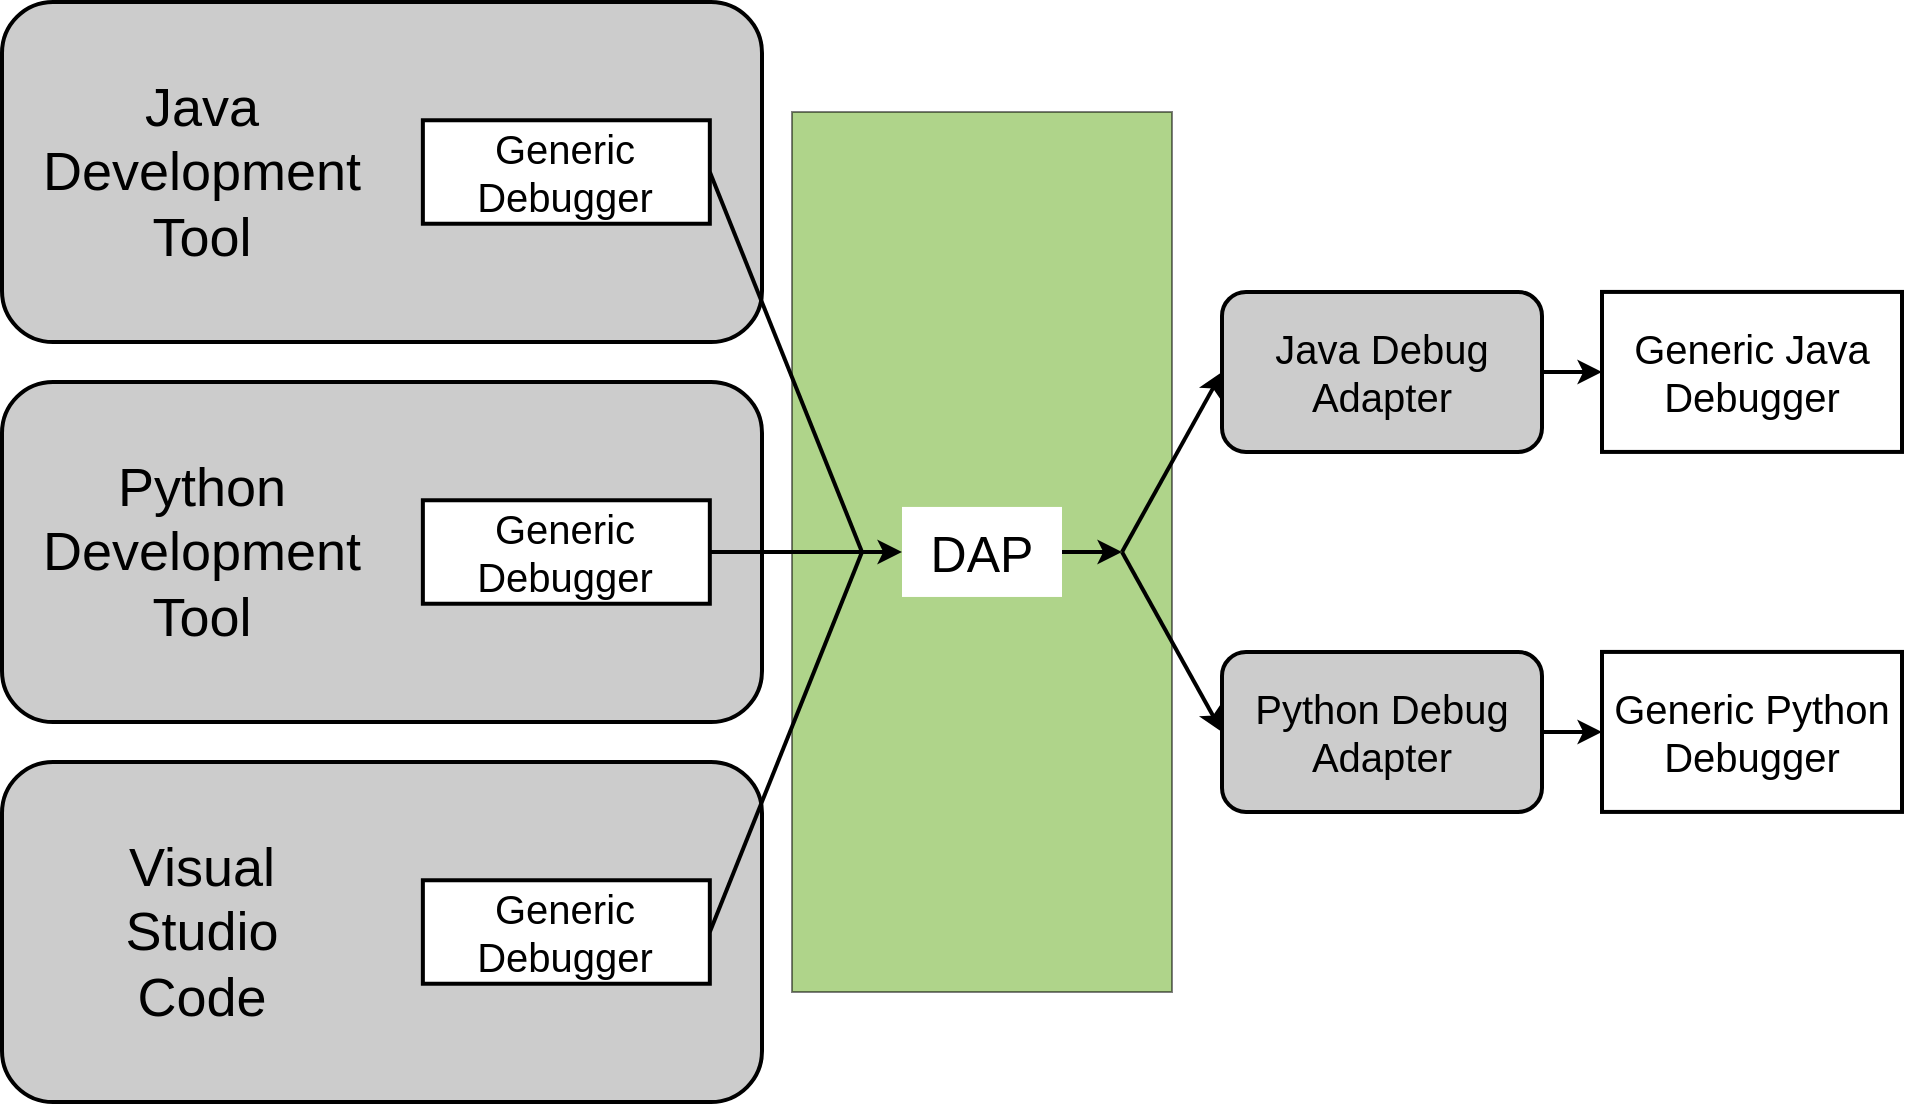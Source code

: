 <mxfile version="21.4.0" type="embed">
    <diagram id="SgoCRJlDQVXVclui49dq" name="Page-1">
        <mxGraphModel dx="435" dy="520" grid="1" gridSize="10" guides="1" tooltips="1" connect="1" arrows="1" fold="1" page="1" pageScale="1" pageWidth="850" pageHeight="1100" background="#ffffff" math="0" shadow="0">
            <root>
                <mxCell id="0"/>
                <mxCell id="1" parent="0"/>
                <mxCell id="77" value="" style="rounded=0;whiteSpace=wrap;html=1;fillColor=#60A917;opacity=50;" vertex="1" parent="1">
                    <mxGeometry x="435" y="125" width="190" height="440" as="geometry"/>
                </mxCell>
                <mxCell id="40" value="" style="group" parent="1" vertex="1" connectable="0">
                    <mxGeometry x="40" y="260" width="380" height="170" as="geometry"/>
                </mxCell>
                <mxCell id="41" value="" style="rounded=1;whiteSpace=wrap;html=1;strokeColor=#000000;fillColor=#CCCCCC;fontColor=#000000;strokeWidth=2;fontSize=17;align=left;" parent="40" vertex="1">
                    <mxGeometry width="380" height="170" as="geometry"/>
                </mxCell>
                <mxCell id="42" value="&lt;font style=&quot;font-size: 27px;&quot; color=&quot;#000000&quot;&gt;Python Development Tool&lt;/font&gt;" style="text;html=1;strokeColor=none;fillColor=none;align=center;verticalAlign=middle;whiteSpace=wrap;rounded=0;" parent="40" vertex="1">
                    <mxGeometry x="38.261" y="33.261" width="124.349" height="103.478" as="geometry"/>
                </mxCell>
                <mxCell id="43" value="&lt;span style=&quot;font-size: 20px;&quot;&gt;Generic Debugger&lt;/span&gt;" style="rounded=0;whiteSpace=wrap;html=1;strokeColor=#000000;fillColor=#FFFFFF;strokeWidth=2;fontColor=#000000;" parent="40" vertex="1">
                    <mxGeometry x="210.436" y="59.13" width="143.479" height="51.739" as="geometry"/>
                </mxCell>
                <mxCell id="50" value="&lt;font style=&quot;font-size: 20px;&quot;&gt;Generic Java Debugger&lt;/font&gt;" style="rounded=0;whiteSpace=wrap;html=1;strokeColor=#000000;fillColor=#FFFFFF;strokeWidth=2;fontColor=#000000;" parent="1" vertex="1">
                    <mxGeometry x="840" y="214.96" width="150" height="80" as="geometry"/>
                </mxCell>
                <mxCell id="51" value="&lt;font style=&quot;font-size: 20px;&quot;&gt;Generic Python Debugger&lt;br&gt;&lt;/font&gt;" style="rounded=0;whiteSpace=wrap;html=1;strokeColor=#000000;fillColor=#FFFFFF;strokeWidth=2;fontColor=#000000;" parent="1" vertex="1">
                    <mxGeometry x="840" y="394.96" width="150" height="80" as="geometry"/>
                </mxCell>
                <mxCell id="39" value="" style="group" parent="1" vertex="1" connectable="0">
                    <mxGeometry x="40" y="70" width="380" height="170" as="geometry"/>
                </mxCell>
                <mxCell id="36" value="" style="rounded=1;whiteSpace=wrap;html=1;strokeColor=#000000;fillColor=#CCCCCC;fontColor=#000000;strokeWidth=2;fontSize=17;align=left;" parent="39" vertex="1">
                    <mxGeometry width="380" height="170" as="geometry"/>
                </mxCell>
                <mxCell id="37" value="&lt;font style=&quot;font-size: 27px;&quot; color=&quot;#000000&quot;&gt;Java Development Tool&lt;/font&gt;" style="text;html=1;strokeColor=none;fillColor=none;align=center;verticalAlign=middle;whiteSpace=wrap;rounded=0;" parent="39" vertex="1">
                    <mxGeometry x="38.261" y="33.261" width="124.349" height="103.478" as="geometry"/>
                </mxCell>
                <mxCell id="38" value="&lt;font style=&quot;font-size: 20px;&quot;&gt;Generic Debugger&lt;/font&gt;" style="rounded=0;whiteSpace=wrap;html=1;strokeColor=#000000;fillColor=#FFFFFF;strokeWidth=2;fontColor=#000000;" parent="39" vertex="1">
                    <mxGeometry x="210.436" y="59.13" width="143.479" height="51.739" as="geometry"/>
                </mxCell>
                <mxCell id="58" value="" style="group" vertex="1" connectable="0" parent="1">
                    <mxGeometry x="40" y="450" width="380" height="170" as="geometry"/>
                </mxCell>
                <mxCell id="45" value="" style="rounded=1;whiteSpace=wrap;html=1;strokeColor=#000000;fillColor=#CCCCCC;fontColor=#000000;strokeWidth=2;fontSize=17;align=left;" parent="58" vertex="1">
                    <mxGeometry width="380" height="170" as="geometry"/>
                </mxCell>
                <mxCell id="46" value="&lt;font style=&quot;font-size: 27px;&quot; color=&quot;#000000&quot;&gt;Visual Studio Code&lt;/font&gt;" style="text;html=1;strokeColor=none;fillColor=none;align=center;verticalAlign=middle;whiteSpace=wrap;rounded=0;" parent="58" vertex="1">
                    <mxGeometry x="38.261" y="33.261" width="124.349" height="103.478" as="geometry"/>
                </mxCell>
                <mxCell id="47" value="&lt;font style=&quot;font-size: 20px;&quot;&gt;Generic Debugger&lt;/font&gt;" style="rounded=0;whiteSpace=wrap;html=1;strokeColor=#000000;fillColor=#FFFFFF;strokeWidth=2;fontColor=#000000;" parent="58" vertex="1">
                    <mxGeometry x="210.436" y="59.13" width="143.479" height="51.739" as="geometry"/>
                </mxCell>
                <mxCell id="59" value="&lt;font style=&quot;font-size: 25px;&quot; color=&quot;#000000&quot;&gt;&lt;span style=&quot;font-weight: normal;&quot;&gt;DAP&lt;/span&gt;&lt;/font&gt;" style="text;html=1;strokeColor=none;fillColor=#FFFFFF;align=center;verticalAlign=middle;whiteSpace=wrap;rounded=0;fontStyle=1;fillStyle=solid;" vertex="1" parent="1">
                    <mxGeometry x="490" y="322.47" width="80" height="45" as="geometry"/>
                </mxCell>
                <mxCell id="63" style="edgeStyle=none;html=1;exitX=1;exitY=0.5;exitDx=0;exitDy=0;fontColor=#000000;strokeColor=#000000;strokeWidth=2;endArrow=none;endFill=0;" edge="1" parent="1" source="38">
                    <mxGeometry relative="1" as="geometry">
                        <mxPoint x="470" y="345" as="targetPoint"/>
                    </mxGeometry>
                </mxCell>
                <mxCell id="64" style="edgeStyle=none;html=1;exitX=1;exitY=0.5;exitDx=0;exitDy=0;entryX=0;entryY=0.5;entryDx=0;entryDy=0;fontColor=#000000;strokeColor=#000000;strokeWidth=2;" edge="1" parent="1" source="43" target="59">
                    <mxGeometry relative="1" as="geometry"/>
                </mxCell>
                <mxCell id="65" style="edgeStyle=none;html=1;exitX=1;exitY=0.5;exitDx=0;exitDy=0;fontColor=#000000;strokeColor=#000000;strokeWidth=2;endArrow=none;endFill=0;" edge="1" parent="1" source="47">
                    <mxGeometry relative="1" as="geometry">
                        <mxPoint x="470" y="345" as="targetPoint"/>
                    </mxGeometry>
                </mxCell>
                <mxCell id="75" style="edgeStyle=none;html=1;exitX=1;exitY=0.5;exitDx=0;exitDy=0;entryX=0;entryY=0.5;entryDx=0;entryDy=0;strokeWidth=2;strokeColor=#000000;" edge="1" parent="1" source="67" target="50">
                    <mxGeometry relative="1" as="geometry"/>
                </mxCell>
                <mxCell id="67" value="&lt;font style=&quot;font-size: 20px;&quot; color=&quot;#000000&quot;&gt;Java Debug Adapter&lt;/font&gt;" style="rounded=1;whiteSpace=wrap;html=1;fillColor=#CCCCCC;strokeColor=#000000;strokeWidth=2;" vertex="1" parent="1">
                    <mxGeometry x="650" y="214.99" width="160" height="80" as="geometry"/>
                </mxCell>
                <mxCell id="76" style="edgeStyle=none;html=1;exitX=1;exitY=0.5;exitDx=0;exitDy=0;entryX=0;entryY=0.5;entryDx=0;entryDy=0;strokeWidth=2;strokeColor=#000000;" edge="1" parent="1" source="68" target="51">
                    <mxGeometry relative="1" as="geometry"/>
                </mxCell>
                <mxCell id="68" value="&lt;font style=&quot;font-size: 20px;&quot; color=&quot;#000000&quot;&gt;Python Debug Adapter&lt;/font&gt;" style="rounded=1;whiteSpace=wrap;html=1;fillColor=#CCCCCC;strokeColor=#000000;strokeWidth=2;" vertex="1" parent="1">
                    <mxGeometry x="650" y="394.99" width="160" height="80" as="geometry"/>
                </mxCell>
                <mxCell id="73" value="" style="group;rotation=90;" vertex="1" connectable="0" parent="1">
                    <mxGeometry x="640.0" y="344.946" width="1.137e-13" height="0.054" as="geometry"/>
                </mxCell>
                <mxCell id="71" style="edgeStyle=none;html=1;exitX=1;exitY=0.5;exitDx=0;exitDy=0;strokeWidth=2;strokeColor=#000000;endArrow=classic;endFill=1;" edge="1" parent="73" source="59">
                    <mxGeometry relative="1" as="geometry">
                        <mxPoint x="-40.0" y="0.054" as="targetPoint"/>
                    </mxGeometry>
                </mxCell>
                <mxCell id="72" style="edgeStyle=none;html=1;exitX=0;exitY=0.5;exitDx=0;exitDy=0;endArrow=none;endFill=0;strokeWidth=2;strokeColor=#000000;startArrow=classic;startFill=1;" edge="1" parent="73" source="68">
                    <mxGeometry relative="1" as="geometry">
                        <mxPoint x="-40.0" y="0.054" as="targetPoint"/>
                    </mxGeometry>
                </mxCell>
                <mxCell id="70" style="edgeStyle=none;html=1;exitX=0;exitY=0.5;exitDx=0;exitDy=0;endArrow=none;endFill=0;strokeWidth=2;strokeColor=#000000;startArrow=classic;startFill=1;" edge="1" parent="1" source="67">
                    <mxGeometry relative="1" as="geometry">
                        <mxPoint x="600" y="345" as="targetPoint"/>
                    </mxGeometry>
                </mxCell>
            </root>
        </mxGraphModel>
    </diagram>
</mxfile>